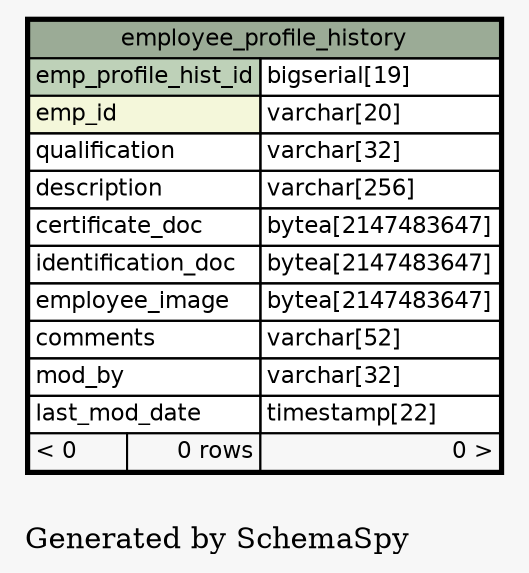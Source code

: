 // dot 2.38.0 on Windows 7 6.1
digraph "oneDegreeRelationshipsGraph" {
  graph [
    rankdir="RL"
    bgcolor="#f7f7f7"
    label="\nGenerated by SchemaSpy"
    labeljust="l"
  ];
  node [
    fontname="Helvetica"
    fontsize="11"
    shape="plaintext"
  ];
  edge [
    arrowsize="0.8"
  ];
  "employee_profile_history" [
    label=<
    <TABLE BORDER="2" CELLBORDER="1" CELLSPACING="0" BGCOLOR="#ffffff">
      <TR><TD PORT="employee_profile_history.heading" COLSPAN="3" BGCOLOR="#9bab96" ALIGN="CENTER">employee_profile_history</TD></TR>
      <TR><TD PORT="emp_profile_hist_id" COLSPAN="2" BGCOLOR="#bed1b8" ALIGN="LEFT">emp_profile_hist_id</TD><TD PORT="emp_profile_hist_id.type" ALIGN="LEFT">bigserial[19]</TD></TR>
      <TR><TD PORT="emp_id" COLSPAN="2" BGCOLOR="#f4f7da" ALIGN="LEFT">emp_id</TD><TD PORT="emp_id.type" ALIGN="LEFT">varchar[20]</TD></TR>
      <TR><TD PORT="qualification" COLSPAN="2" ALIGN="LEFT">qualification</TD><TD PORT="qualification.type" ALIGN="LEFT">varchar[32]</TD></TR>
      <TR><TD PORT="description" COLSPAN="2" ALIGN="LEFT">description</TD><TD PORT="description.type" ALIGN="LEFT">varchar[256]</TD></TR>
      <TR><TD PORT="certificate_doc" COLSPAN="2" ALIGN="LEFT">certificate_doc</TD><TD PORT="certificate_doc.type" ALIGN="LEFT">bytea[2147483647]</TD></TR>
      <TR><TD PORT="identification_doc" COLSPAN="2" ALIGN="LEFT">identification_doc</TD><TD PORT="identification_doc.type" ALIGN="LEFT">bytea[2147483647]</TD></TR>
      <TR><TD PORT="employee_image" COLSPAN="2" ALIGN="LEFT">employee_image</TD><TD PORT="employee_image.type" ALIGN="LEFT">bytea[2147483647]</TD></TR>
      <TR><TD PORT="comments" COLSPAN="2" ALIGN="LEFT">comments</TD><TD PORT="comments.type" ALIGN="LEFT">varchar[52]</TD></TR>
      <TR><TD PORT="mod_by" COLSPAN="2" ALIGN="LEFT">mod_by</TD><TD PORT="mod_by.type" ALIGN="LEFT">varchar[32]</TD></TR>
      <TR><TD PORT="last_mod_date" COLSPAN="2" ALIGN="LEFT">last_mod_date</TD><TD PORT="last_mod_date.type" ALIGN="LEFT">timestamp[22]</TD></TR>
      <TR><TD ALIGN="LEFT" BGCOLOR="#f7f7f7">&lt; 0</TD><TD ALIGN="RIGHT" BGCOLOR="#f7f7f7">0 rows</TD><TD ALIGN="RIGHT" BGCOLOR="#f7f7f7">0 &gt;</TD></TR>
    </TABLE>>
    URL="employee_profile_history.html#"
    tooltip="employee_profile_history"
  ];
}
